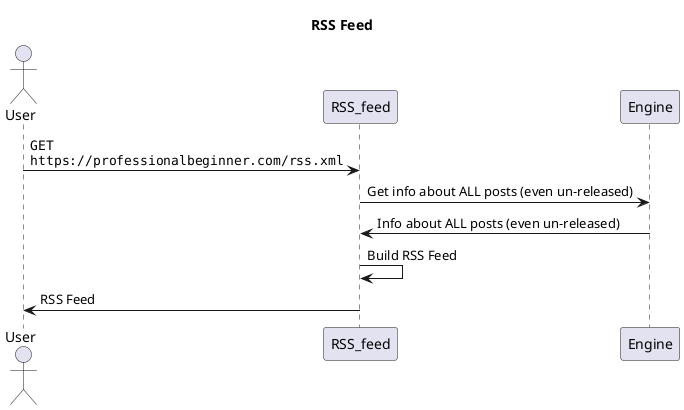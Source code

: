 @startuml
skinparam BoxPadding 10


title RSS Feed



actor User
participant RSS_feed
participant Engine

User -> RSS_feed: ""GET""\n""https://professionalbeginner.com/rss.xml""
RSS_feed -> Engine: Get info about ALL posts (even un-released)
RSS_feed <- Engine: Info about ALL posts (even un-released)
RSS_feed -> RSS_feed: Build RSS Feed
User <- RSS_feed: RSS Feed

@enduml